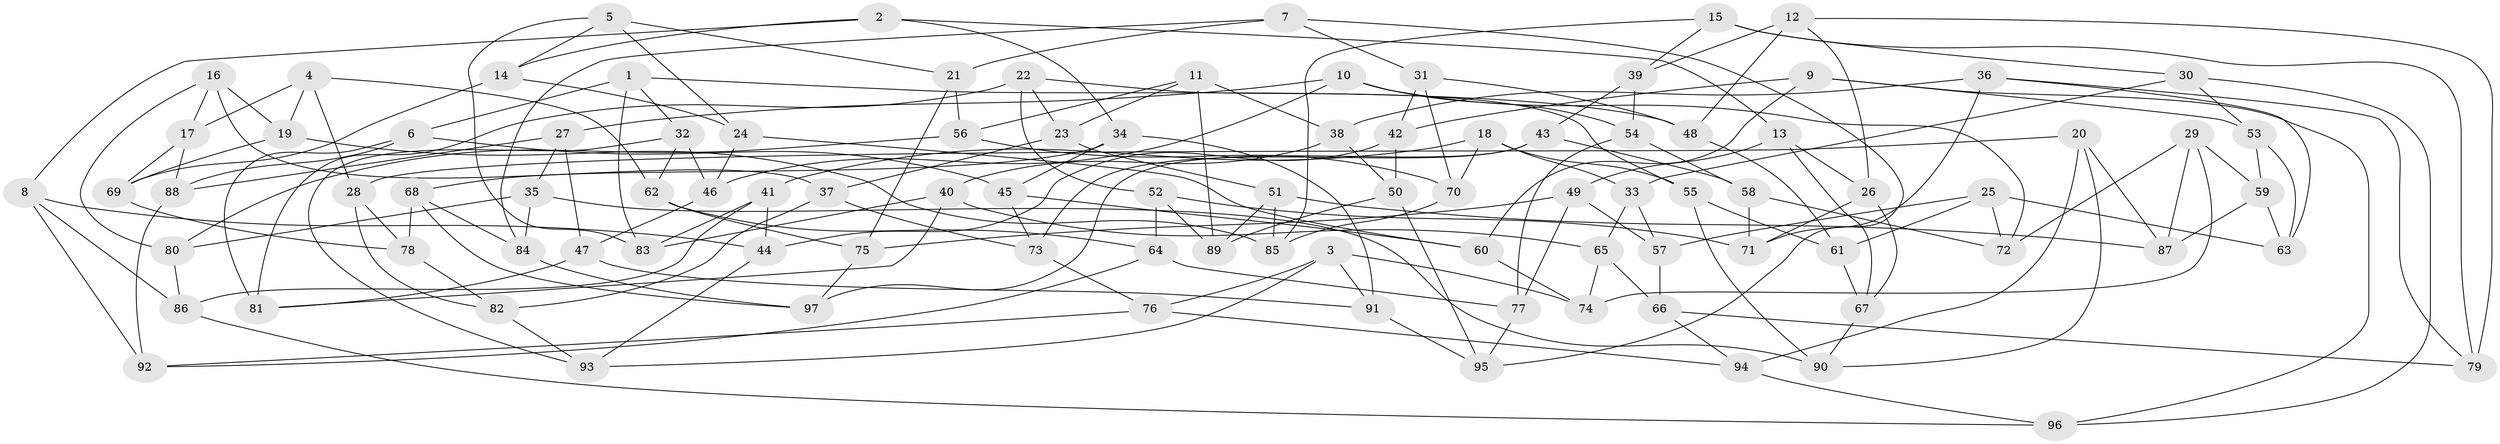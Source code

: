 // Generated by graph-tools (version 1.1) at 2025/16/03/09/25 04:16:38]
// undirected, 97 vertices, 194 edges
graph export_dot {
graph [start="1"]
  node [color=gray90,style=filled];
  1;
  2;
  3;
  4;
  5;
  6;
  7;
  8;
  9;
  10;
  11;
  12;
  13;
  14;
  15;
  16;
  17;
  18;
  19;
  20;
  21;
  22;
  23;
  24;
  25;
  26;
  27;
  28;
  29;
  30;
  31;
  32;
  33;
  34;
  35;
  36;
  37;
  38;
  39;
  40;
  41;
  42;
  43;
  44;
  45;
  46;
  47;
  48;
  49;
  50;
  51;
  52;
  53;
  54;
  55;
  56;
  57;
  58;
  59;
  60;
  61;
  62;
  63;
  64;
  65;
  66;
  67;
  68;
  69;
  70;
  71;
  72;
  73;
  74;
  75;
  76;
  77;
  78;
  79;
  80;
  81;
  82;
  83;
  84;
  85;
  86;
  87;
  88;
  89;
  90;
  91;
  92;
  93;
  94;
  95;
  96;
  97;
  1 -- 32;
  1 -- 6;
  1 -- 83;
  1 -- 48;
  2 -- 8;
  2 -- 14;
  2 -- 34;
  2 -- 13;
  3 -- 91;
  3 -- 74;
  3 -- 76;
  3 -- 93;
  4 -- 19;
  4 -- 62;
  4 -- 28;
  4 -- 17;
  5 -- 21;
  5 -- 14;
  5 -- 83;
  5 -- 24;
  6 -- 88;
  6 -- 81;
  6 -- 45;
  7 -- 95;
  7 -- 84;
  7 -- 21;
  7 -- 31;
  8 -- 86;
  8 -- 44;
  8 -- 92;
  9 -- 60;
  9 -- 53;
  9 -- 96;
  9 -- 42;
  10 -- 54;
  10 -- 72;
  10 -- 27;
  10 -- 46;
  11 -- 38;
  11 -- 89;
  11 -- 56;
  11 -- 23;
  12 -- 79;
  12 -- 39;
  12 -- 48;
  12 -- 26;
  13 -- 67;
  13 -- 26;
  13 -- 49;
  14 -- 69;
  14 -- 24;
  15 -- 30;
  15 -- 85;
  15 -- 39;
  15 -- 79;
  16 -- 37;
  16 -- 17;
  16 -- 80;
  16 -- 19;
  17 -- 88;
  17 -- 69;
  18 -- 55;
  18 -- 70;
  18 -- 41;
  18 -- 33;
  19 -- 69;
  19 -- 85;
  20 -- 90;
  20 -- 87;
  20 -- 94;
  20 -- 28;
  21 -- 56;
  21 -- 75;
  22 -- 52;
  22 -- 55;
  22 -- 81;
  22 -- 23;
  23 -- 51;
  23 -- 37;
  24 -- 46;
  24 -- 60;
  25 -- 57;
  25 -- 61;
  25 -- 63;
  25 -- 72;
  26 -- 67;
  26 -- 71;
  27 -- 47;
  27 -- 35;
  27 -- 88;
  28 -- 82;
  28 -- 78;
  29 -- 87;
  29 -- 74;
  29 -- 59;
  29 -- 72;
  30 -- 33;
  30 -- 96;
  30 -- 53;
  31 -- 42;
  31 -- 48;
  31 -- 70;
  32 -- 93;
  32 -- 62;
  32 -- 46;
  33 -- 57;
  33 -- 65;
  34 -- 68;
  34 -- 45;
  34 -- 91;
  35 -- 84;
  35 -- 90;
  35 -- 80;
  36 -- 63;
  36 -- 71;
  36 -- 38;
  36 -- 79;
  37 -- 73;
  37 -- 82;
  38 -- 40;
  38 -- 50;
  39 -- 43;
  39 -- 54;
  40 -- 65;
  40 -- 83;
  40 -- 81;
  41 -- 44;
  41 -- 83;
  41 -- 86;
  42 -- 44;
  42 -- 50;
  43 -- 58;
  43 -- 97;
  43 -- 73;
  44 -- 93;
  45 -- 73;
  45 -- 60;
  46 -- 47;
  47 -- 81;
  47 -- 91;
  48 -- 61;
  49 -- 77;
  49 -- 57;
  49 -- 75;
  50 -- 89;
  50 -- 95;
  51 -- 89;
  51 -- 87;
  51 -- 85;
  52 -- 64;
  52 -- 89;
  52 -- 71;
  53 -- 59;
  53 -- 63;
  54 -- 77;
  54 -- 58;
  55 -- 90;
  55 -- 61;
  56 -- 70;
  56 -- 80;
  57 -- 66;
  58 -- 72;
  58 -- 71;
  59 -- 87;
  59 -- 63;
  60 -- 74;
  61 -- 67;
  62 -- 75;
  62 -- 64;
  64 -- 77;
  64 -- 92;
  65 -- 74;
  65 -- 66;
  66 -- 79;
  66 -- 94;
  67 -- 90;
  68 -- 97;
  68 -- 78;
  68 -- 84;
  69 -- 78;
  70 -- 85;
  73 -- 76;
  75 -- 97;
  76 -- 92;
  76 -- 94;
  77 -- 95;
  78 -- 82;
  80 -- 86;
  82 -- 93;
  84 -- 97;
  86 -- 96;
  88 -- 92;
  91 -- 95;
  94 -- 96;
}
